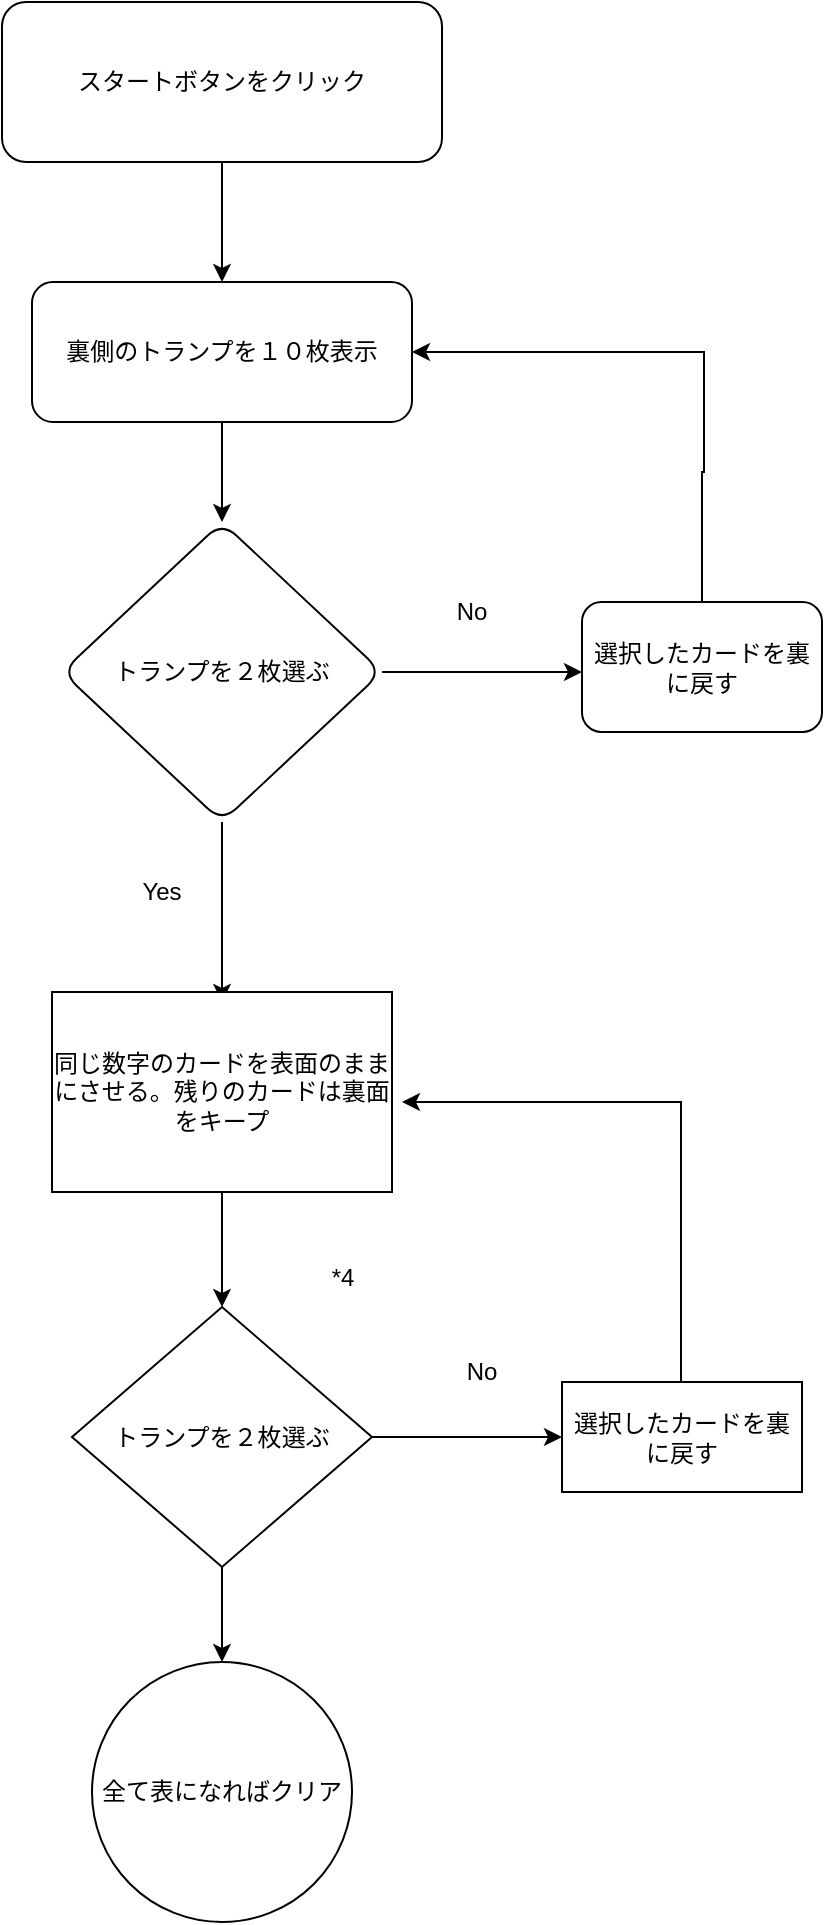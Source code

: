 <mxfile version="24.7.1" type="github">
  <diagram id="C5RBs43oDa-KdzZeNtuy" name="Page-1">
    <mxGraphModel dx="1434" dy="738" grid="1" gridSize="10" guides="1" tooltips="1" connect="1" arrows="1" fold="1" page="1" pageScale="1" pageWidth="827" pageHeight="1169" math="0" shadow="0">
      <root>
        <mxCell id="WIyWlLk6GJQsqaUBKTNV-0" />
        <mxCell id="WIyWlLk6GJQsqaUBKTNV-1" parent="WIyWlLk6GJQsqaUBKTNV-0" />
        <mxCell id="JKWNNszEek39fptKvs3F-8" style="edgeStyle=orthogonalEdgeStyle;rounded=0;orthogonalLoop=1;jettySize=auto;html=1;exitX=0.5;exitY=1;exitDx=0;exitDy=0;entryX=0.5;entryY=0;entryDx=0;entryDy=0;" edge="1" parent="WIyWlLk6GJQsqaUBKTNV-1" source="WIyWlLk6GJQsqaUBKTNV-3" target="JKWNNszEek39fptKvs3F-6">
          <mxGeometry relative="1" as="geometry" />
        </mxCell>
        <mxCell id="WIyWlLk6GJQsqaUBKTNV-3" value="スタートボタンをクリック" style="rounded=1;whiteSpace=wrap;html=1;fontSize=12;glass=0;strokeWidth=1;shadow=0;" parent="WIyWlLk6GJQsqaUBKTNV-1" vertex="1">
          <mxGeometry x="280" y="40" width="220" height="80" as="geometry" />
        </mxCell>
        <mxCell id="JKWNNszEek39fptKvs3F-12" value="" style="edgeStyle=orthogonalEdgeStyle;rounded=0;orthogonalLoop=1;jettySize=auto;html=1;" edge="1" parent="WIyWlLk6GJQsqaUBKTNV-1" source="JKWNNszEek39fptKvs3F-6" target="JKWNNszEek39fptKvs3F-11">
          <mxGeometry relative="1" as="geometry" />
        </mxCell>
        <mxCell id="JKWNNszEek39fptKvs3F-6" value="裏側のトランプを１０枚表示" style="rounded=1;whiteSpace=wrap;html=1;" vertex="1" parent="WIyWlLk6GJQsqaUBKTNV-1">
          <mxGeometry x="295" y="180" width="190" height="70" as="geometry" />
        </mxCell>
        <mxCell id="JKWNNszEek39fptKvs3F-14" value="" style="edgeStyle=orthogonalEdgeStyle;rounded=0;orthogonalLoop=1;jettySize=auto;html=1;" edge="1" parent="WIyWlLk6GJQsqaUBKTNV-1" source="JKWNNszEek39fptKvs3F-11" target="JKWNNszEek39fptKvs3F-13">
          <mxGeometry relative="1" as="geometry">
            <Array as="points">
              <mxPoint x="520" y="375" />
              <mxPoint x="520" y="375" />
            </Array>
          </mxGeometry>
        </mxCell>
        <mxCell id="JKWNNszEek39fptKvs3F-17" style="edgeStyle=orthogonalEdgeStyle;rounded=0;orthogonalLoop=1;jettySize=auto;html=1;" edge="1" parent="WIyWlLk6GJQsqaUBKTNV-1" source="JKWNNszEek39fptKvs3F-11">
          <mxGeometry relative="1" as="geometry">
            <mxPoint x="390" y="540" as="targetPoint" />
          </mxGeometry>
        </mxCell>
        <mxCell id="JKWNNszEek39fptKvs3F-11" value="トランプを２枚選ぶ" style="rhombus;whiteSpace=wrap;html=1;rounded=1;" vertex="1" parent="WIyWlLk6GJQsqaUBKTNV-1">
          <mxGeometry x="310" y="300" width="160" height="150" as="geometry" />
        </mxCell>
        <mxCell id="JKWNNszEek39fptKvs3F-16" style="edgeStyle=orthogonalEdgeStyle;rounded=0;orthogonalLoop=1;jettySize=auto;html=1;entryX=1;entryY=0.5;entryDx=0;entryDy=0;" edge="1" parent="WIyWlLk6GJQsqaUBKTNV-1" source="JKWNNszEek39fptKvs3F-13" target="JKWNNszEek39fptKvs3F-6">
          <mxGeometry relative="1" as="geometry">
            <mxPoint x="630" y="210" as="targetPoint" />
            <Array as="points">
              <mxPoint x="630" y="275" />
              <mxPoint x="631" y="275" />
              <mxPoint x="631" y="215" />
            </Array>
          </mxGeometry>
        </mxCell>
        <mxCell id="JKWNNszEek39fptKvs3F-13" value="選択したカードを裏に戻す" style="whiteSpace=wrap;html=1;rounded=1;" vertex="1" parent="WIyWlLk6GJQsqaUBKTNV-1">
          <mxGeometry x="570" y="340" width="120" height="65" as="geometry" />
        </mxCell>
        <mxCell id="JKWNNszEek39fptKvs3F-15" value="No" style="text;strokeColor=none;align=center;fillColor=none;html=1;verticalAlign=middle;whiteSpace=wrap;rounded=0;" vertex="1" parent="WIyWlLk6GJQsqaUBKTNV-1">
          <mxGeometry x="485" y="330" width="60" height="30" as="geometry" />
        </mxCell>
        <mxCell id="JKWNNszEek39fptKvs3F-21" value="" style="edgeStyle=orthogonalEdgeStyle;rounded=0;orthogonalLoop=1;jettySize=auto;html=1;" edge="1" parent="WIyWlLk6GJQsqaUBKTNV-1" source="JKWNNszEek39fptKvs3F-18" target="JKWNNszEek39fptKvs3F-20">
          <mxGeometry relative="1" as="geometry" />
        </mxCell>
        <mxCell id="JKWNNszEek39fptKvs3F-18" value="同じ数字のカードを表面のままにさせる。残りのカードは裏面をキープ" style="whiteSpace=wrap;html=1;" vertex="1" parent="WIyWlLk6GJQsqaUBKTNV-1">
          <mxGeometry x="305" y="535" width="170" height="100" as="geometry" />
        </mxCell>
        <mxCell id="JKWNNszEek39fptKvs3F-19" value="Yes" style="text;strokeColor=none;align=center;fillColor=none;html=1;verticalAlign=middle;whiteSpace=wrap;rounded=0;" vertex="1" parent="WIyWlLk6GJQsqaUBKTNV-1">
          <mxGeometry x="330" y="470" width="60" height="30" as="geometry" />
        </mxCell>
        <mxCell id="JKWNNszEek39fptKvs3F-25" value="" style="edgeStyle=orthogonalEdgeStyle;rounded=0;orthogonalLoop=1;jettySize=auto;html=1;" edge="1" parent="WIyWlLk6GJQsqaUBKTNV-1" source="JKWNNszEek39fptKvs3F-20" target="JKWNNszEek39fptKvs3F-24">
          <mxGeometry relative="1" as="geometry" />
        </mxCell>
        <mxCell id="JKWNNszEek39fptKvs3F-103" value="" style="edgeStyle=orthogonalEdgeStyle;rounded=0;orthogonalLoop=1;jettySize=auto;html=1;" edge="1" parent="WIyWlLk6GJQsqaUBKTNV-1" source="JKWNNszEek39fptKvs3F-20" target="JKWNNszEek39fptKvs3F-102">
          <mxGeometry relative="1" as="geometry" />
        </mxCell>
        <mxCell id="JKWNNszEek39fptKvs3F-20" value="トランプを２枚選ぶ" style="rhombus;whiteSpace=wrap;html=1;" vertex="1" parent="WIyWlLk6GJQsqaUBKTNV-1">
          <mxGeometry x="315" y="692.5" width="150" height="130" as="geometry" />
        </mxCell>
        <mxCell id="JKWNNszEek39fptKvs3F-27" style="edgeStyle=orthogonalEdgeStyle;rounded=0;orthogonalLoop=1;jettySize=auto;html=1;" edge="1" parent="WIyWlLk6GJQsqaUBKTNV-1">
          <mxGeometry relative="1" as="geometry">
            <mxPoint x="480" y="590" as="targetPoint" />
            <mxPoint x="619.5" y="730" as="sourcePoint" />
            <Array as="points">
              <mxPoint x="620" y="590" />
            </Array>
          </mxGeometry>
        </mxCell>
        <mxCell id="JKWNNszEek39fptKvs3F-24" value="選択したカードを裏に戻す" style="whiteSpace=wrap;html=1;" vertex="1" parent="WIyWlLk6GJQsqaUBKTNV-1">
          <mxGeometry x="560" y="730" width="120" height="55" as="geometry" />
        </mxCell>
        <mxCell id="JKWNNszEek39fptKvs3F-26" value="No" style="text;strokeColor=none;align=center;fillColor=none;html=1;verticalAlign=middle;whiteSpace=wrap;rounded=0;" vertex="1" parent="WIyWlLk6GJQsqaUBKTNV-1">
          <mxGeometry x="490" y="710" width="60" height="30" as="geometry" />
        </mxCell>
        <mxCell id="JKWNNszEek39fptKvs3F-101" value="*4" style="text;html=1;align=center;verticalAlign=middle;resizable=0;points=[];autosize=1;strokeColor=none;fillColor=none;" vertex="1" parent="WIyWlLk6GJQsqaUBKTNV-1">
          <mxGeometry x="435" y="662.5" width="30" height="30" as="geometry" />
        </mxCell>
        <mxCell id="JKWNNszEek39fptKvs3F-102" value="全て表になればクリア" style="ellipse;whiteSpace=wrap;html=1;" vertex="1" parent="WIyWlLk6GJQsqaUBKTNV-1">
          <mxGeometry x="325" y="870" width="130" height="130" as="geometry" />
        </mxCell>
      </root>
    </mxGraphModel>
  </diagram>
</mxfile>
